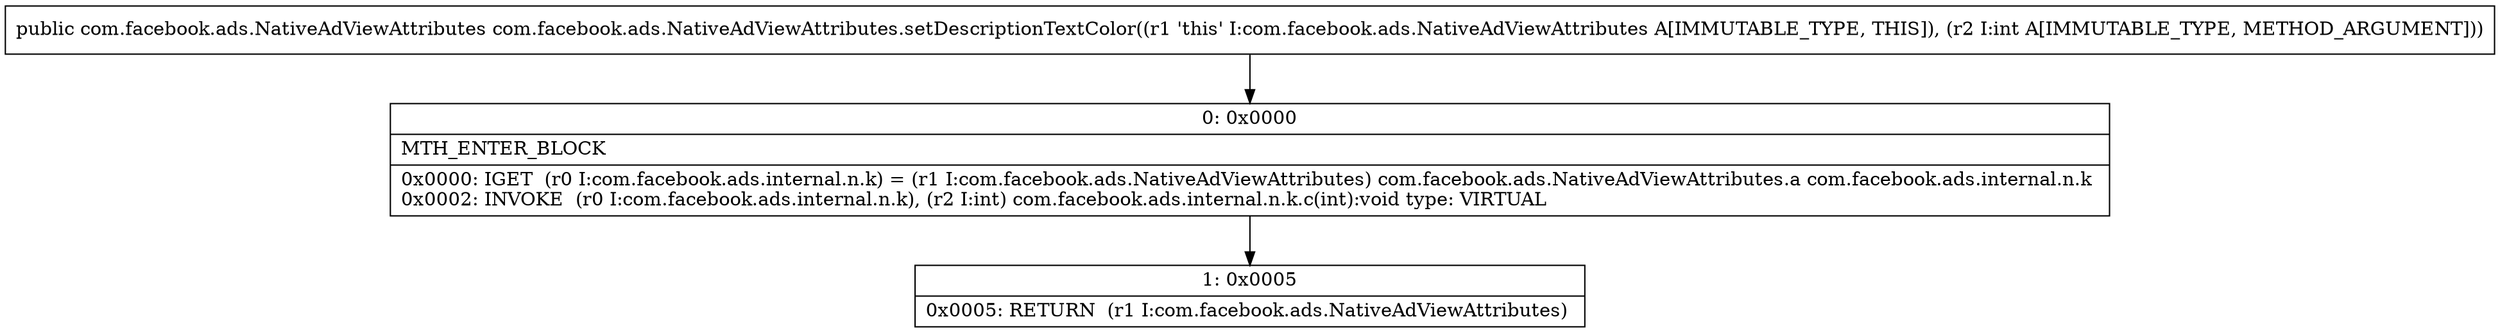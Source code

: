 digraph "CFG forcom.facebook.ads.NativeAdViewAttributes.setDescriptionTextColor(I)Lcom\/facebook\/ads\/NativeAdViewAttributes;" {
Node_0 [shape=record,label="{0\:\ 0x0000|MTH_ENTER_BLOCK\l|0x0000: IGET  (r0 I:com.facebook.ads.internal.n.k) = (r1 I:com.facebook.ads.NativeAdViewAttributes) com.facebook.ads.NativeAdViewAttributes.a com.facebook.ads.internal.n.k \l0x0002: INVOKE  (r0 I:com.facebook.ads.internal.n.k), (r2 I:int) com.facebook.ads.internal.n.k.c(int):void type: VIRTUAL \l}"];
Node_1 [shape=record,label="{1\:\ 0x0005|0x0005: RETURN  (r1 I:com.facebook.ads.NativeAdViewAttributes) \l}"];
MethodNode[shape=record,label="{public com.facebook.ads.NativeAdViewAttributes com.facebook.ads.NativeAdViewAttributes.setDescriptionTextColor((r1 'this' I:com.facebook.ads.NativeAdViewAttributes A[IMMUTABLE_TYPE, THIS]), (r2 I:int A[IMMUTABLE_TYPE, METHOD_ARGUMENT])) }"];
MethodNode -> Node_0;
Node_0 -> Node_1;
}

